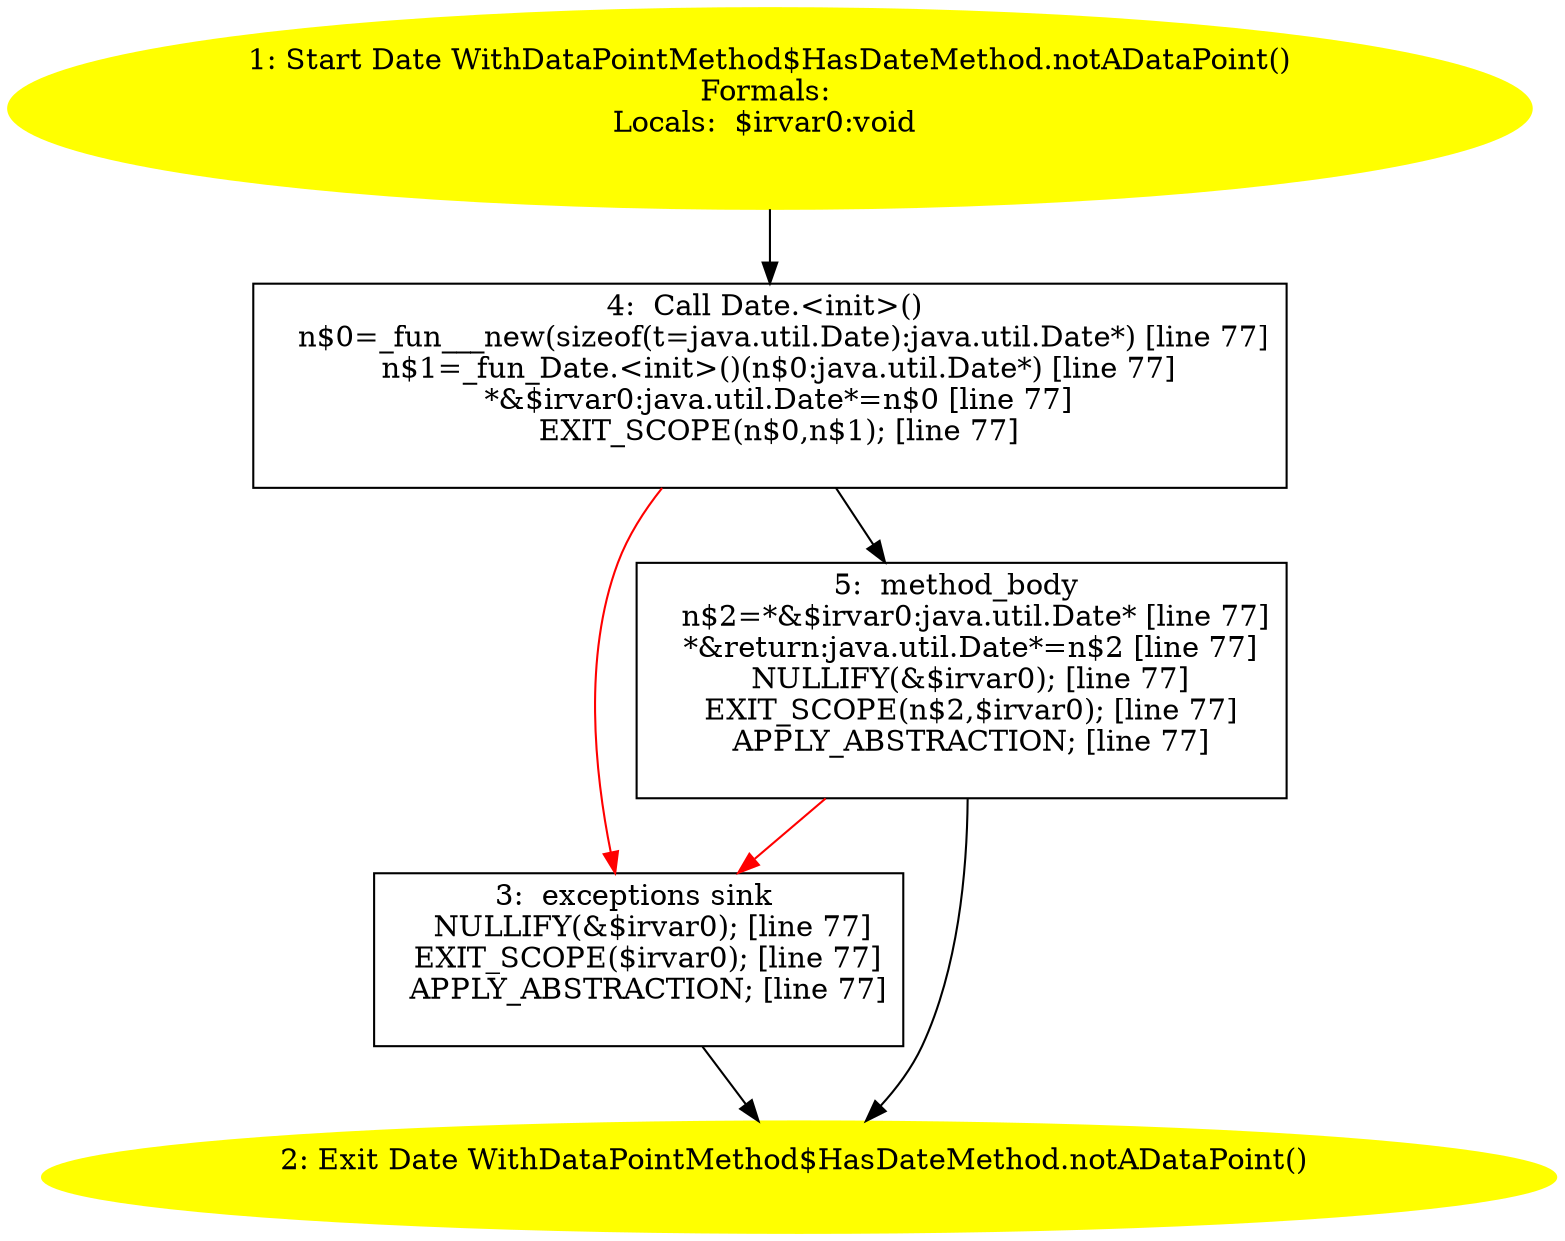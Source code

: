 /* @generated */
digraph cfg {
"org.junit.tests.experimental.theories.runner.WithDataPointMethod$HasDateMethod.notADataPoint():java..115684984d28a5d4f31401b89c599965_1" [label="1: Start Date WithDataPointMethod$HasDateMethod.notADataPoint()\nFormals: \nLocals:  $irvar0:void \n  " color=yellow style=filled]
	

	 "org.junit.tests.experimental.theories.runner.WithDataPointMethod$HasDateMethod.notADataPoint():java..115684984d28a5d4f31401b89c599965_1" -> "org.junit.tests.experimental.theories.runner.WithDataPointMethod$HasDateMethod.notADataPoint():java..115684984d28a5d4f31401b89c599965_4" ;
"org.junit.tests.experimental.theories.runner.WithDataPointMethod$HasDateMethod.notADataPoint():java..115684984d28a5d4f31401b89c599965_2" [label="2: Exit Date WithDataPointMethod$HasDateMethod.notADataPoint() \n  " color=yellow style=filled]
	

"org.junit.tests.experimental.theories.runner.WithDataPointMethod$HasDateMethod.notADataPoint():java..115684984d28a5d4f31401b89c599965_3" [label="3:  exceptions sink \n   NULLIFY(&$irvar0); [line 77]\n  EXIT_SCOPE($irvar0); [line 77]\n  APPLY_ABSTRACTION; [line 77]\n " shape="box"]
	

	 "org.junit.tests.experimental.theories.runner.WithDataPointMethod$HasDateMethod.notADataPoint():java..115684984d28a5d4f31401b89c599965_3" -> "org.junit.tests.experimental.theories.runner.WithDataPointMethod$HasDateMethod.notADataPoint():java..115684984d28a5d4f31401b89c599965_2" ;
"org.junit.tests.experimental.theories.runner.WithDataPointMethod$HasDateMethod.notADataPoint():java..115684984d28a5d4f31401b89c599965_4" [label="4:  Call Date.<init>() \n   n$0=_fun___new(sizeof(t=java.util.Date):java.util.Date*) [line 77]\n  n$1=_fun_Date.<init>()(n$0:java.util.Date*) [line 77]\n  *&$irvar0:java.util.Date*=n$0 [line 77]\n  EXIT_SCOPE(n$0,n$1); [line 77]\n " shape="box"]
	

	 "org.junit.tests.experimental.theories.runner.WithDataPointMethod$HasDateMethod.notADataPoint():java..115684984d28a5d4f31401b89c599965_4" -> "org.junit.tests.experimental.theories.runner.WithDataPointMethod$HasDateMethod.notADataPoint():java..115684984d28a5d4f31401b89c599965_5" ;
	 "org.junit.tests.experimental.theories.runner.WithDataPointMethod$HasDateMethod.notADataPoint():java..115684984d28a5d4f31401b89c599965_4" -> "org.junit.tests.experimental.theories.runner.WithDataPointMethod$HasDateMethod.notADataPoint():java..115684984d28a5d4f31401b89c599965_3" [color="red" ];
"org.junit.tests.experimental.theories.runner.WithDataPointMethod$HasDateMethod.notADataPoint():java..115684984d28a5d4f31401b89c599965_5" [label="5:  method_body \n   n$2=*&$irvar0:java.util.Date* [line 77]\n  *&return:java.util.Date*=n$2 [line 77]\n  NULLIFY(&$irvar0); [line 77]\n  EXIT_SCOPE(n$2,$irvar0); [line 77]\n  APPLY_ABSTRACTION; [line 77]\n " shape="box"]
	

	 "org.junit.tests.experimental.theories.runner.WithDataPointMethod$HasDateMethod.notADataPoint():java..115684984d28a5d4f31401b89c599965_5" -> "org.junit.tests.experimental.theories.runner.WithDataPointMethod$HasDateMethod.notADataPoint():java..115684984d28a5d4f31401b89c599965_2" ;
	 "org.junit.tests.experimental.theories.runner.WithDataPointMethod$HasDateMethod.notADataPoint():java..115684984d28a5d4f31401b89c599965_5" -> "org.junit.tests.experimental.theories.runner.WithDataPointMethod$HasDateMethod.notADataPoint():java..115684984d28a5d4f31401b89c599965_3" [color="red" ];
}
